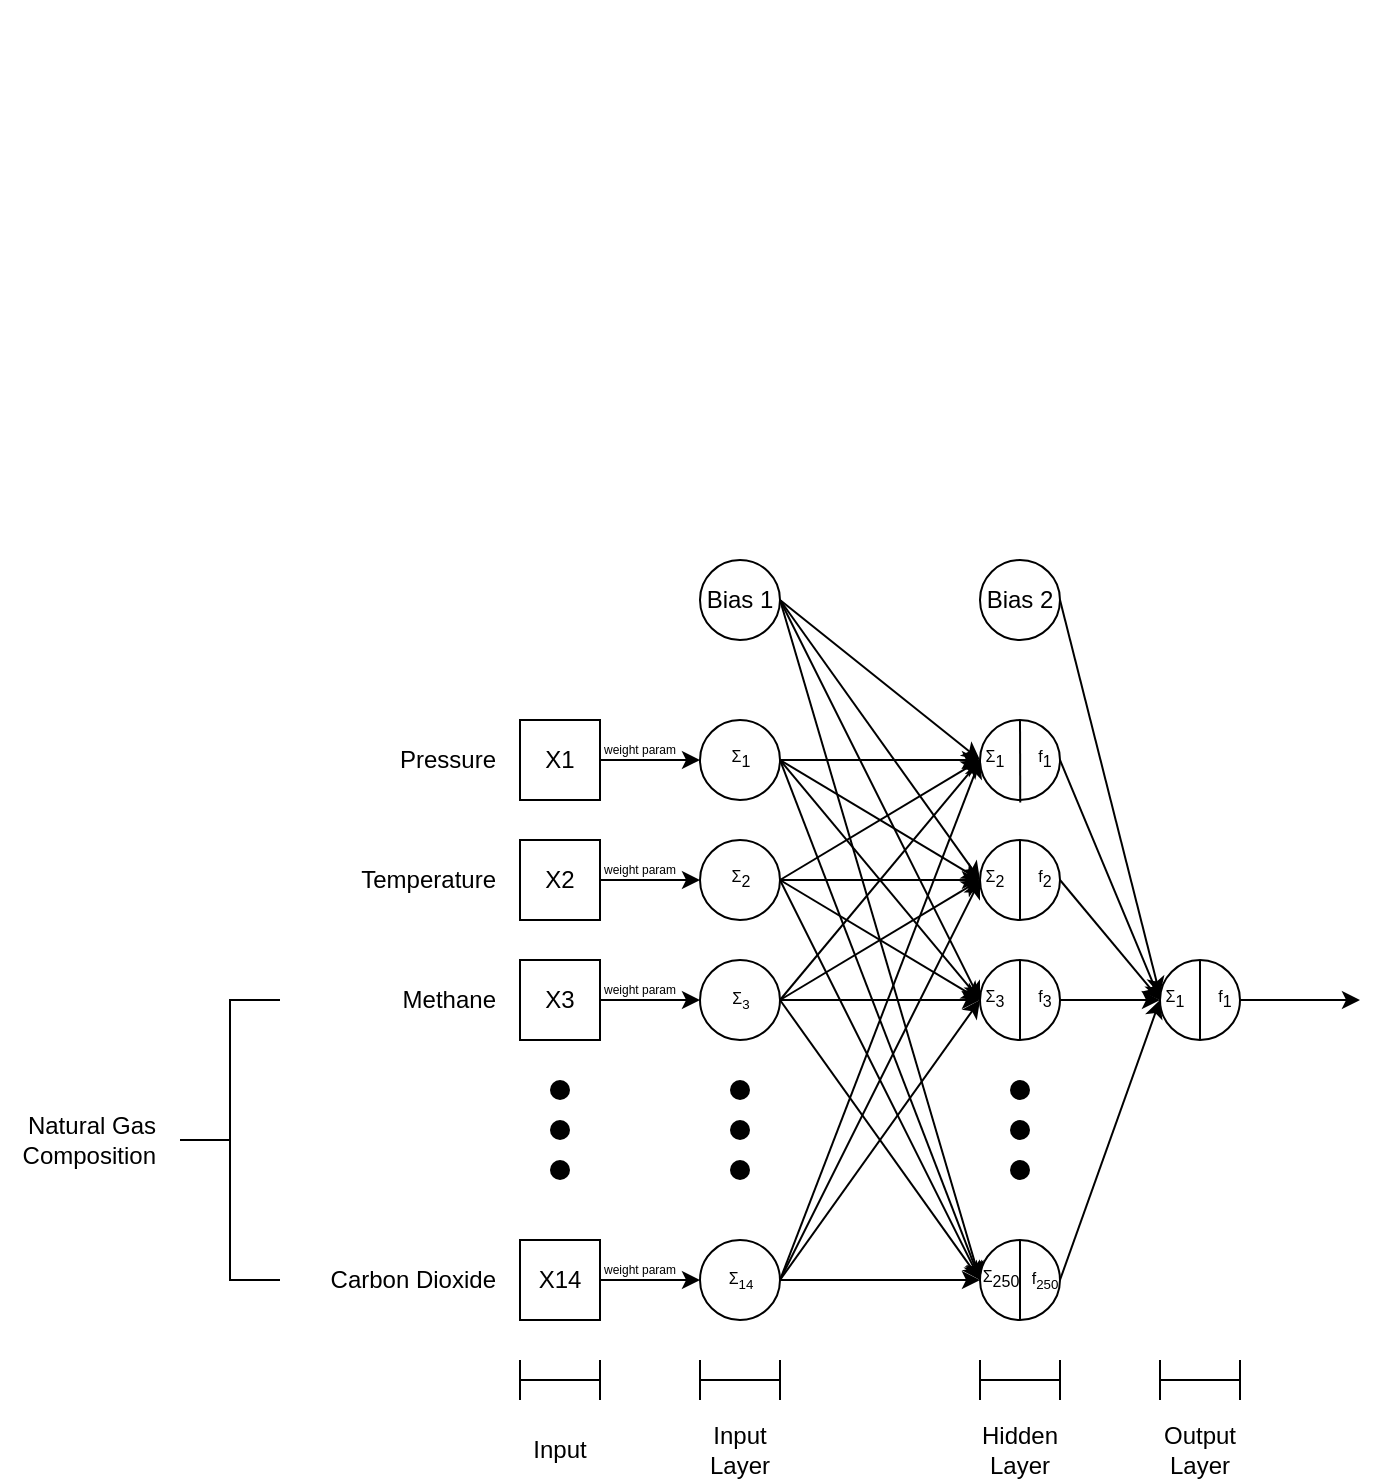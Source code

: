<mxfile version="21.1.2" type="device">
  <diagram name="Page-1" id="vi78OuOjBjBINIuqSUi7">
    <mxGraphModel dx="1407" dy="354" grid="1" gridSize="10" guides="1" tooltips="1" connect="1" arrows="1" fold="1" page="1" pageScale="1" pageWidth="850" pageHeight="1100" math="0" shadow="0">
      <root>
        <mxCell id="0" />
        <mxCell id="1" parent="0" />
        <mxCell id="tOie4yS0ttTG023__Dq2-4" value="" style="shape=image;verticalLabelPosition=bottom;labelBackgroundColor=default;verticalAlign=top;aspect=fixed;imageAspect=0;image=https://www.simplilearn.com/ice9/free_resources_article_thumb/MultilayerANN_1.jpg;" parent="1" vertex="1">
          <mxGeometry x="120" width="520" height="238" as="geometry" />
        </mxCell>
        <mxCell id="HARlUzZvyH4XU_WbIxcL-20" style="edgeStyle=orthogonalEdgeStyle;rounded=0;orthogonalLoop=1;jettySize=auto;html=1;entryX=0;entryY=0.5;entryDx=0;entryDy=0;" parent="1" source="HARlUzZvyH4XU_WbIxcL-1" target="HARlUzZvyH4XU_WbIxcL-19" edge="1">
          <mxGeometry relative="1" as="geometry" />
        </mxCell>
        <mxCell id="HARlUzZvyH4XU_WbIxcL-1" value="X1" style="rounded=0;whiteSpace=wrap;html=1;" parent="1" vertex="1">
          <mxGeometry x="240" y="360" width="40" height="40" as="geometry" />
        </mxCell>
        <mxCell id="HARlUzZvyH4XU_WbIxcL-27" style="edgeStyle=orthogonalEdgeStyle;rounded=0;orthogonalLoop=1;jettySize=auto;html=1;entryX=0;entryY=0.5;entryDx=0;entryDy=0;" parent="1" source="HARlUzZvyH4XU_WbIxcL-2" target="HARlUzZvyH4XU_WbIxcL-21" edge="1">
          <mxGeometry relative="1" as="geometry" />
        </mxCell>
        <mxCell id="HARlUzZvyH4XU_WbIxcL-2" value="X2" style="rounded=0;whiteSpace=wrap;html=1;" parent="1" vertex="1">
          <mxGeometry x="240" y="420" width="40" height="40" as="geometry" />
        </mxCell>
        <mxCell id="HARlUzZvyH4XU_WbIxcL-28" style="edgeStyle=orthogonalEdgeStyle;rounded=0;orthogonalLoop=1;jettySize=auto;html=1;entryX=0;entryY=0.5;entryDx=0;entryDy=0;" parent="1" source="HARlUzZvyH4XU_WbIxcL-3" target="HARlUzZvyH4XU_WbIxcL-22" edge="1">
          <mxGeometry relative="1" as="geometry" />
        </mxCell>
        <mxCell id="HARlUzZvyH4XU_WbIxcL-3" value="X3" style="rounded=0;whiteSpace=wrap;html=1;" parent="1" vertex="1">
          <mxGeometry x="240" y="480" width="40" height="40" as="geometry" />
        </mxCell>
        <mxCell id="HARlUzZvyH4XU_WbIxcL-29" style="edgeStyle=orthogonalEdgeStyle;rounded=0;orthogonalLoop=1;jettySize=auto;html=1;entryX=0;entryY=0.5;entryDx=0;entryDy=0;" parent="1" source="HARlUzZvyH4XU_WbIxcL-4" target="HARlUzZvyH4XU_WbIxcL-23" edge="1">
          <mxGeometry relative="1" as="geometry" />
        </mxCell>
        <mxCell id="HARlUzZvyH4XU_WbIxcL-4" value="X14" style="rounded=0;whiteSpace=wrap;html=1;" parent="1" vertex="1">
          <mxGeometry x="240" y="620" width="40" height="40" as="geometry" />
        </mxCell>
        <mxCell id="HARlUzZvyH4XU_WbIxcL-5" value="" style="ellipse;whiteSpace=wrap;html=1;aspect=fixed;fillColor=#000000;strokeColor=none;" parent="1" vertex="1">
          <mxGeometry x="255" y="540" width="10" height="10" as="geometry" />
        </mxCell>
        <mxCell id="HARlUzZvyH4XU_WbIxcL-6" value="" style="ellipse;whiteSpace=wrap;html=1;aspect=fixed;fillColor=#000000;strokeColor=none;" parent="1" vertex="1">
          <mxGeometry x="255" y="560" width="10" height="10" as="geometry" />
        </mxCell>
        <mxCell id="HARlUzZvyH4XU_WbIxcL-7" value="" style="ellipse;whiteSpace=wrap;html=1;aspect=fixed;fillColor=#000000;strokeColor=none;" parent="1" vertex="1">
          <mxGeometry x="255" y="580" width="10" height="10" as="geometry" />
        </mxCell>
        <mxCell id="HARlUzZvyH4XU_WbIxcL-8" value="Pressure" style="text;html=1;strokeColor=none;fillColor=none;align=right;verticalAlign=middle;whiteSpace=wrap;rounded=0;" parent="1" vertex="1">
          <mxGeometry x="170" y="365" width="60" height="30" as="geometry" />
        </mxCell>
        <mxCell id="HARlUzZvyH4XU_WbIxcL-9" value="Temperature" style="text;html=1;strokeColor=none;fillColor=none;align=right;verticalAlign=middle;whiteSpace=wrap;rounded=0;" parent="1" vertex="1">
          <mxGeometry x="170" y="425" width="60" height="30" as="geometry" />
        </mxCell>
        <mxCell id="HARlUzZvyH4XU_WbIxcL-12" value="Methane" style="text;html=1;strokeColor=none;fillColor=none;align=right;verticalAlign=middle;whiteSpace=wrap;rounded=0;" parent="1" vertex="1">
          <mxGeometry x="170" y="485" width="60" height="30" as="geometry" />
        </mxCell>
        <mxCell id="HARlUzZvyH4XU_WbIxcL-13" value="Carbon Dioxide" style="text;html=1;strokeColor=none;fillColor=none;align=right;verticalAlign=middle;whiteSpace=wrap;rounded=0;" parent="1" vertex="1">
          <mxGeometry x="140" y="625" width="90" height="30" as="geometry" />
        </mxCell>
        <mxCell id="HARlUzZvyH4XU_WbIxcL-14" value="" style="strokeWidth=1;html=1;shape=mxgraph.flowchart.annotation_2;align=left;labelPosition=right;pointerEvents=1;" parent="1" vertex="1">
          <mxGeometry x="70" y="500" width="50" height="140" as="geometry" />
        </mxCell>
        <mxCell id="HARlUzZvyH4XU_WbIxcL-15" value="Natural Gas Composition" style="text;html=1;strokeColor=none;fillColor=none;align=right;verticalAlign=middle;whiteSpace=wrap;rounded=0;" parent="1" vertex="1">
          <mxGeometry x="-20" y="555" width="80" height="30" as="geometry" />
        </mxCell>
        <mxCell id="HARlUzZvyH4XU_WbIxcL-19" value="" style="ellipse;whiteSpace=wrap;html=1;aspect=fixed;" parent="1" vertex="1">
          <mxGeometry x="330" y="360" width="40" height="40" as="geometry" />
        </mxCell>
        <mxCell id="HARlUzZvyH4XU_WbIxcL-21" value="" style="ellipse;whiteSpace=wrap;html=1;aspect=fixed;" parent="1" vertex="1">
          <mxGeometry x="330" y="420" width="40" height="40" as="geometry" />
        </mxCell>
        <mxCell id="HARlUzZvyH4XU_WbIxcL-22" value="" style="ellipse;whiteSpace=wrap;html=1;aspect=fixed;" parent="1" vertex="1">
          <mxGeometry x="330" y="480" width="40" height="40" as="geometry" />
        </mxCell>
        <mxCell id="HARlUzZvyH4XU_WbIxcL-23" value="" style="ellipse;whiteSpace=wrap;html=1;aspect=fixed;" parent="1" vertex="1">
          <mxGeometry x="330" y="620" width="40" height="40" as="geometry" />
        </mxCell>
        <mxCell id="HARlUzZvyH4XU_WbIxcL-24" value="" style="ellipse;whiteSpace=wrap;html=1;aspect=fixed;fillColor=#000000;strokeColor=none;" parent="1" vertex="1">
          <mxGeometry x="345" y="540" width="10" height="10" as="geometry" />
        </mxCell>
        <mxCell id="HARlUzZvyH4XU_WbIxcL-25" value="" style="ellipse;whiteSpace=wrap;html=1;aspect=fixed;fillColor=#000000;strokeColor=none;" parent="1" vertex="1">
          <mxGeometry x="345" y="560" width="10" height="10" as="geometry" />
        </mxCell>
        <mxCell id="HARlUzZvyH4XU_WbIxcL-26" value="" style="ellipse;whiteSpace=wrap;html=1;aspect=fixed;fillColor=#000000;strokeColor=none;" parent="1" vertex="1">
          <mxGeometry x="345" y="580" width="10" height="10" as="geometry" />
        </mxCell>
        <mxCell id="HARlUzZvyH4XU_WbIxcL-30" value="" style="ellipse;whiteSpace=wrap;html=1;aspect=fixed;" parent="1" vertex="1">
          <mxGeometry x="470" y="360" width="40" height="40" as="geometry" />
        </mxCell>
        <mxCell id="HARlUzZvyH4XU_WbIxcL-31" value="" style="ellipse;whiteSpace=wrap;html=1;aspect=fixed;" parent="1" vertex="1">
          <mxGeometry x="470" y="420" width="40" height="40" as="geometry" />
        </mxCell>
        <mxCell id="HARlUzZvyH4XU_WbIxcL-32" value="" style="ellipse;whiteSpace=wrap;html=1;aspect=fixed;" parent="1" vertex="1">
          <mxGeometry x="470" y="480" width="40" height="40" as="geometry" />
        </mxCell>
        <mxCell id="HARlUzZvyH4XU_WbIxcL-33" value="" style="ellipse;whiteSpace=wrap;html=1;aspect=fixed;" parent="1" vertex="1">
          <mxGeometry x="470" y="620" width="40" height="40" as="geometry" />
        </mxCell>
        <mxCell id="HARlUzZvyH4XU_WbIxcL-34" value="" style="ellipse;whiteSpace=wrap;html=1;aspect=fixed;fillColor=#000000;strokeColor=none;" parent="1" vertex="1">
          <mxGeometry x="485" y="540" width="10" height="10" as="geometry" />
        </mxCell>
        <mxCell id="HARlUzZvyH4XU_WbIxcL-35" value="" style="ellipse;whiteSpace=wrap;html=1;aspect=fixed;fillColor=#000000;strokeColor=none;" parent="1" vertex="1">
          <mxGeometry x="485" y="560" width="10" height="10" as="geometry" />
        </mxCell>
        <mxCell id="HARlUzZvyH4XU_WbIxcL-36" value="" style="ellipse;whiteSpace=wrap;html=1;aspect=fixed;fillColor=#000000;strokeColor=none;" parent="1" vertex="1">
          <mxGeometry x="485" y="580" width="10" height="10" as="geometry" />
        </mxCell>
        <mxCell id="HARlUzZvyH4XU_WbIxcL-46" value="" style="endArrow=classic;html=1;rounded=0;exitX=1;exitY=0.5;exitDx=0;exitDy=0;entryX=0;entryY=0.5;entryDx=0;entryDy=0;" parent="1" source="HARlUzZvyH4XU_WbIxcL-19" target="HARlUzZvyH4XU_WbIxcL-30" edge="1">
          <mxGeometry width="50" height="50" relative="1" as="geometry">
            <mxPoint x="390" y="365" as="sourcePoint" />
            <mxPoint x="440" y="315" as="targetPoint" />
          </mxGeometry>
        </mxCell>
        <mxCell id="HARlUzZvyH4XU_WbIxcL-47" value="" style="endArrow=classic;html=1;rounded=0;exitX=1;exitY=0.5;exitDx=0;exitDy=0;entryX=0;entryY=0.5;entryDx=0;entryDy=0;" parent="1" source="HARlUzZvyH4XU_WbIxcL-19" target="HARlUzZvyH4XU_WbIxcL-31" edge="1">
          <mxGeometry width="50" height="50" relative="1" as="geometry">
            <mxPoint x="380" y="390" as="sourcePoint" />
            <mxPoint x="480" y="390" as="targetPoint" />
          </mxGeometry>
        </mxCell>
        <mxCell id="HARlUzZvyH4XU_WbIxcL-48" value="" style="endArrow=classic;html=1;rounded=0;exitX=1;exitY=0.5;exitDx=0;exitDy=0;entryX=0;entryY=0.5;entryDx=0;entryDy=0;" parent="1" source="HARlUzZvyH4XU_WbIxcL-19" target="HARlUzZvyH4XU_WbIxcL-32" edge="1">
          <mxGeometry width="50" height="50" relative="1" as="geometry">
            <mxPoint x="380" y="390" as="sourcePoint" />
            <mxPoint x="480" y="450" as="targetPoint" />
          </mxGeometry>
        </mxCell>
        <mxCell id="HARlUzZvyH4XU_WbIxcL-49" value="" style="endArrow=classic;html=1;rounded=0;exitX=1;exitY=0.5;exitDx=0;exitDy=0;entryX=0;entryY=0.5;entryDx=0;entryDy=0;" parent="1" source="HARlUzZvyH4XU_WbIxcL-19" target="HARlUzZvyH4XU_WbIxcL-33" edge="1">
          <mxGeometry width="50" height="50" relative="1" as="geometry">
            <mxPoint x="380" y="390" as="sourcePoint" />
            <mxPoint x="480" y="510" as="targetPoint" />
          </mxGeometry>
        </mxCell>
        <mxCell id="HARlUzZvyH4XU_WbIxcL-50" value="" style="endArrow=classic;html=1;rounded=0;exitX=1;exitY=0.5;exitDx=0;exitDy=0;entryX=0;entryY=0.5;entryDx=0;entryDy=0;" parent="1" source="HARlUzZvyH4XU_WbIxcL-21" target="HARlUzZvyH4XU_WbIxcL-30" edge="1">
          <mxGeometry width="50" height="50" relative="1" as="geometry">
            <mxPoint x="390" y="400" as="sourcePoint" />
            <mxPoint x="490" y="520" as="targetPoint" />
          </mxGeometry>
        </mxCell>
        <mxCell id="HARlUzZvyH4XU_WbIxcL-51" value="" style="endArrow=classic;html=1;rounded=0;exitX=1;exitY=0.5;exitDx=0;exitDy=0;entryX=0;entryY=0.5;entryDx=0;entryDy=0;" parent="1" source="HARlUzZvyH4XU_WbIxcL-21" target="HARlUzZvyH4XU_WbIxcL-31" edge="1">
          <mxGeometry width="50" height="50" relative="1" as="geometry">
            <mxPoint x="380" y="450" as="sourcePoint" />
            <mxPoint x="480" y="390" as="targetPoint" />
          </mxGeometry>
        </mxCell>
        <mxCell id="HARlUzZvyH4XU_WbIxcL-52" value="" style="endArrow=classic;html=1;rounded=0;exitX=1;exitY=0.5;exitDx=0;exitDy=0;entryX=0;entryY=0.5;entryDx=0;entryDy=0;" parent="1" source="HARlUzZvyH4XU_WbIxcL-21" target="HARlUzZvyH4XU_WbIxcL-32" edge="1">
          <mxGeometry width="50" height="50" relative="1" as="geometry">
            <mxPoint x="390" y="460" as="sourcePoint" />
            <mxPoint x="490" y="400" as="targetPoint" />
          </mxGeometry>
        </mxCell>
        <mxCell id="HARlUzZvyH4XU_WbIxcL-53" value="" style="endArrow=classic;html=1;rounded=0;exitX=1;exitY=0.5;exitDx=0;exitDy=0;entryX=0;entryY=0.5;entryDx=0;entryDy=0;" parent="1" source="HARlUzZvyH4XU_WbIxcL-21" target="HARlUzZvyH4XU_WbIxcL-33" edge="1">
          <mxGeometry width="50" height="50" relative="1" as="geometry">
            <mxPoint x="400" y="470" as="sourcePoint" />
            <mxPoint x="500" y="410" as="targetPoint" />
          </mxGeometry>
        </mxCell>
        <mxCell id="HARlUzZvyH4XU_WbIxcL-54" value="" style="endArrow=classic;html=1;rounded=0;exitX=1;exitY=0.5;exitDx=0;exitDy=0;entryX=0;entryY=0.5;entryDx=0;entryDy=0;" parent="1" source="HARlUzZvyH4XU_WbIxcL-22" target="HARlUzZvyH4XU_WbIxcL-30" edge="1">
          <mxGeometry width="50" height="50" relative="1" as="geometry">
            <mxPoint x="380" y="450" as="sourcePoint" />
            <mxPoint x="480" y="650" as="targetPoint" />
          </mxGeometry>
        </mxCell>
        <mxCell id="HARlUzZvyH4XU_WbIxcL-55" value="" style="endArrow=classic;html=1;rounded=0;exitX=1;exitY=0.5;exitDx=0;exitDy=0;entryX=0;entryY=0.5;entryDx=0;entryDy=0;" parent="1" source="HARlUzZvyH4XU_WbIxcL-22" target="HARlUzZvyH4XU_WbIxcL-31" edge="1">
          <mxGeometry width="50" height="50" relative="1" as="geometry">
            <mxPoint x="380" y="510" as="sourcePoint" />
            <mxPoint x="480" y="390" as="targetPoint" />
          </mxGeometry>
        </mxCell>
        <mxCell id="HARlUzZvyH4XU_WbIxcL-56" value="" style="endArrow=classic;html=1;rounded=0;exitX=1;exitY=0.5;exitDx=0;exitDy=0;entryX=0;entryY=0.5;entryDx=0;entryDy=0;" parent="1" source="HARlUzZvyH4XU_WbIxcL-22" target="HARlUzZvyH4XU_WbIxcL-32" edge="1">
          <mxGeometry width="50" height="50" relative="1" as="geometry">
            <mxPoint x="390" y="520" as="sourcePoint" />
            <mxPoint x="490" y="400" as="targetPoint" />
          </mxGeometry>
        </mxCell>
        <mxCell id="HARlUzZvyH4XU_WbIxcL-57" value="" style="endArrow=classic;html=1;rounded=0;exitX=1;exitY=0.5;exitDx=0;exitDy=0;entryX=0;entryY=0.5;entryDx=0;entryDy=0;" parent="1" source="HARlUzZvyH4XU_WbIxcL-22" target="HARlUzZvyH4XU_WbIxcL-33" edge="1">
          <mxGeometry width="50" height="50" relative="1" as="geometry">
            <mxPoint x="400" y="530" as="sourcePoint" />
            <mxPoint x="500" y="410" as="targetPoint" />
          </mxGeometry>
        </mxCell>
        <mxCell id="HARlUzZvyH4XU_WbIxcL-58" value="" style="endArrow=classic;html=1;rounded=0;exitX=1;exitY=0.5;exitDx=0;exitDy=0;entryX=0;entryY=0.5;entryDx=0;entryDy=0;" parent="1" source="HARlUzZvyH4XU_WbIxcL-23" target="HARlUzZvyH4XU_WbIxcL-30" edge="1">
          <mxGeometry width="50" height="50" relative="1" as="geometry">
            <mxPoint x="410" y="540" as="sourcePoint" />
            <mxPoint x="510" y="420" as="targetPoint" />
          </mxGeometry>
        </mxCell>
        <mxCell id="HARlUzZvyH4XU_WbIxcL-59" value="" style="endArrow=classic;html=1;rounded=0;exitX=1;exitY=0.5;exitDx=0;exitDy=0;entryX=0;entryY=0.5;entryDx=0;entryDy=0;" parent="1" source="HARlUzZvyH4XU_WbIxcL-23" target="HARlUzZvyH4XU_WbIxcL-31" edge="1">
          <mxGeometry width="50" height="50" relative="1" as="geometry">
            <mxPoint x="420" y="550" as="sourcePoint" />
            <mxPoint x="520" y="430" as="targetPoint" />
          </mxGeometry>
        </mxCell>
        <mxCell id="HARlUzZvyH4XU_WbIxcL-60" value="" style="endArrow=classic;html=1;rounded=0;exitX=1;exitY=0.5;exitDx=0;exitDy=0;entryX=0;entryY=0.5;entryDx=0;entryDy=0;" parent="1" source="HARlUzZvyH4XU_WbIxcL-23" target="HARlUzZvyH4XU_WbIxcL-32" edge="1">
          <mxGeometry width="50" height="50" relative="1" as="geometry">
            <mxPoint x="430" y="560" as="sourcePoint" />
            <mxPoint x="530" y="440" as="targetPoint" />
          </mxGeometry>
        </mxCell>
        <mxCell id="HARlUzZvyH4XU_WbIxcL-61" value="" style="endArrow=classic;html=1;rounded=0;exitX=1;exitY=0.5;exitDx=0;exitDy=0;entryX=0;entryY=0.5;entryDx=0;entryDy=0;" parent="1" source="HARlUzZvyH4XU_WbIxcL-23" target="HARlUzZvyH4XU_WbIxcL-33" edge="1">
          <mxGeometry width="50" height="50" relative="1" as="geometry">
            <mxPoint x="440" y="570" as="sourcePoint" />
            <mxPoint x="540" y="450" as="targetPoint" />
          </mxGeometry>
        </mxCell>
        <mxCell id="HARlUzZvyH4XU_WbIxcL-62" value="" style="ellipse;whiteSpace=wrap;html=1;aspect=fixed;" parent="1" vertex="1">
          <mxGeometry x="560" y="480" width="40" height="40" as="geometry" />
        </mxCell>
        <mxCell id="HARlUzZvyH4XU_WbIxcL-65" value="" style="endArrow=classic;html=1;rounded=0;exitX=1;exitY=0.5;exitDx=0;exitDy=0;entryX=0;entryY=0.5;entryDx=0;entryDy=0;" parent="1" source="HARlUzZvyH4XU_WbIxcL-30" target="HARlUzZvyH4XU_WbIxcL-62" edge="1">
          <mxGeometry width="50" height="50" relative="1" as="geometry">
            <mxPoint x="380" y="390" as="sourcePoint" />
            <mxPoint x="480" y="390" as="targetPoint" />
          </mxGeometry>
        </mxCell>
        <mxCell id="HARlUzZvyH4XU_WbIxcL-66" value="" style="endArrow=classic;html=1;rounded=0;exitX=1;exitY=0.5;exitDx=0;exitDy=0;entryX=0;entryY=0.5;entryDx=0;entryDy=0;" parent="1" source="HARlUzZvyH4XU_WbIxcL-31" target="HARlUzZvyH4XU_WbIxcL-62" edge="1">
          <mxGeometry width="50" height="50" relative="1" as="geometry">
            <mxPoint x="390" y="400" as="sourcePoint" />
            <mxPoint x="490" y="400" as="targetPoint" />
          </mxGeometry>
        </mxCell>
        <mxCell id="HARlUzZvyH4XU_WbIxcL-67" value="" style="endArrow=classic;html=1;rounded=0;exitX=1;exitY=0.5;exitDx=0;exitDy=0;entryX=0;entryY=0.5;entryDx=0;entryDy=0;" parent="1" source="HARlUzZvyH4XU_WbIxcL-32" target="HARlUzZvyH4XU_WbIxcL-62" edge="1">
          <mxGeometry width="50" height="50" relative="1" as="geometry">
            <mxPoint x="530" y="500" as="sourcePoint" />
            <mxPoint x="540" y="530" as="targetPoint" />
          </mxGeometry>
        </mxCell>
        <mxCell id="HARlUzZvyH4XU_WbIxcL-70" value="" style="endArrow=classic;html=1;rounded=0;exitX=1;exitY=0.5;exitDx=0;exitDy=0;entryX=0;entryY=0.5;entryDx=0;entryDy=0;" parent="1" source="HARlUzZvyH4XU_WbIxcL-33" target="HARlUzZvyH4XU_WbIxcL-62" edge="1">
          <mxGeometry width="50" height="50" relative="1" as="geometry">
            <mxPoint x="430" y="440" as="sourcePoint" />
            <mxPoint x="530" y="440" as="targetPoint" />
          </mxGeometry>
        </mxCell>
        <mxCell id="HARlUzZvyH4XU_WbIxcL-71" value="" style="endArrow=classic;html=1;rounded=0;exitX=1;exitY=0.5;exitDx=0;exitDy=0;" parent="1" source="HARlUzZvyH4XU_WbIxcL-62" edge="1">
          <mxGeometry width="50" height="50" relative="1" as="geometry">
            <mxPoint x="440" y="450" as="sourcePoint" />
            <mxPoint x="660" y="500" as="targetPoint" />
          </mxGeometry>
        </mxCell>
        <mxCell id="HARlUzZvyH4XU_WbIxcL-75" value="Σ&lt;sub style=&quot;font-size: 8px;&quot;&gt;1&lt;/sub&gt;" style="text;html=1;strokeColor=none;fillColor=none;align=center;verticalAlign=middle;whiteSpace=wrap;rounded=0;fontSize=8;" parent="1" vertex="1">
          <mxGeometry x="342.5" y="375" width="15" height="10" as="geometry" />
        </mxCell>
        <mxCell id="HARlUzZvyH4XU_WbIxcL-76" value="Σ&lt;sub style=&quot;font-size: 8px;&quot;&gt;2&lt;/sub&gt;" style="text;html=1;strokeColor=none;fillColor=none;align=center;verticalAlign=middle;whiteSpace=wrap;rounded=0;fontSize=8;" parent="1" vertex="1">
          <mxGeometry x="342.5" y="435" width="15" height="10" as="geometry" />
        </mxCell>
        <mxCell id="HARlUzZvyH4XU_WbIxcL-77" value="Σ&lt;sub&gt;3&lt;/sub&gt;" style="text;html=1;strokeColor=none;fillColor=none;align=center;verticalAlign=middle;whiteSpace=wrap;rounded=0;fontSize=8;" parent="1" vertex="1">
          <mxGeometry x="342.5" y="495" width="15" height="10" as="geometry" />
        </mxCell>
        <mxCell id="HARlUzZvyH4XU_WbIxcL-78" value="Σ&lt;sub&gt;14&lt;/sub&gt;" style="text;html=1;strokeColor=none;fillColor=none;align=center;verticalAlign=middle;whiteSpace=wrap;rounded=0;fontSize=8;" parent="1" vertex="1">
          <mxGeometry x="342.5" y="635" width="15" height="10" as="geometry" />
        </mxCell>
        <mxCell id="HARlUzZvyH4XU_WbIxcL-79" value="Σ&lt;sub style=&quot;font-size: 8px;&quot;&gt;1&lt;/sub&gt;" style="text;html=1;strokeColor=none;fillColor=none;align=center;verticalAlign=middle;whiteSpace=wrap;rounded=0;fontSize=8;" parent="1" vertex="1">
          <mxGeometry x="470" y="375" width="15" height="10" as="geometry" />
        </mxCell>
        <mxCell id="HARlUzZvyH4XU_WbIxcL-80" value="f&lt;sub style=&quot;font-size: 8px;&quot;&gt;1&lt;/sub&gt;" style="text;html=1;strokeColor=none;fillColor=none;align=center;verticalAlign=middle;whiteSpace=wrap;rounded=0;fontSize=8;" parent="1" vertex="1">
          <mxGeometry x="495" y="375" width="15" height="10" as="geometry" />
        </mxCell>
        <mxCell id="HARlUzZvyH4XU_WbIxcL-81" value="" style="endArrow=none;html=1;rounded=0;entryX=0.5;entryY=0;entryDx=0;entryDy=0;exitX=0.503;exitY=1.03;exitDx=0;exitDy=0;exitPerimeter=0;" parent="1" source="HARlUzZvyH4XU_WbIxcL-30" target="HARlUzZvyH4XU_WbIxcL-30" edge="1">
          <mxGeometry width="50" height="50" relative="1" as="geometry">
            <mxPoint x="500" y="410" as="sourcePoint" />
            <mxPoint x="550" y="360" as="targetPoint" />
          </mxGeometry>
        </mxCell>
        <mxCell id="HARlUzZvyH4XU_WbIxcL-82" value="" style="endArrow=none;html=1;rounded=0;entryX=0.5;entryY=0;entryDx=0;entryDy=0;exitX=0.5;exitY=1;exitDx=0;exitDy=0;" parent="1" source="HARlUzZvyH4XU_WbIxcL-31" edge="1">
          <mxGeometry width="50" height="50" relative="1" as="geometry">
            <mxPoint x="490" y="461" as="sourcePoint" />
            <mxPoint x="490" y="420" as="targetPoint" />
          </mxGeometry>
        </mxCell>
        <mxCell id="HARlUzZvyH4XU_WbIxcL-83" value="f&lt;sub style=&quot;font-size: 8px;&quot;&gt;2&lt;/sub&gt;" style="text;html=1;strokeColor=none;fillColor=none;align=center;verticalAlign=middle;whiteSpace=wrap;rounded=0;fontSize=8;" parent="1" vertex="1">
          <mxGeometry x="495" y="435" width="15" height="10" as="geometry" />
        </mxCell>
        <mxCell id="HARlUzZvyH4XU_WbIxcL-84" value="Σ&lt;sub style=&quot;font-size: 8px;&quot;&gt;2&lt;/sub&gt;" style="text;html=1;strokeColor=none;fillColor=none;align=center;verticalAlign=middle;whiteSpace=wrap;rounded=0;fontSize=8;" parent="1" vertex="1">
          <mxGeometry x="470" y="435" width="15" height="10" as="geometry" />
        </mxCell>
        <mxCell id="HARlUzZvyH4XU_WbIxcL-85" value="" style="endArrow=none;html=1;rounded=0;entryX=0.5;entryY=0;entryDx=0;entryDy=0;exitX=0.5;exitY=1;exitDx=0;exitDy=0;" parent="1" source="HARlUzZvyH4XU_WbIxcL-32" target="HARlUzZvyH4XU_WbIxcL-32" edge="1">
          <mxGeometry width="50" height="50" relative="1" as="geometry">
            <mxPoint x="490" y="521" as="sourcePoint" />
            <mxPoint x="490" y="480" as="targetPoint" />
          </mxGeometry>
        </mxCell>
        <mxCell id="HARlUzZvyH4XU_WbIxcL-86" value="f&lt;sub style=&quot;font-size: 8px;&quot;&gt;3&lt;/sub&gt;" style="text;html=1;strokeColor=none;fillColor=none;align=center;verticalAlign=middle;whiteSpace=wrap;rounded=0;fontSize=8;" parent="1" vertex="1">
          <mxGeometry x="495" y="495" width="15" height="10" as="geometry" />
        </mxCell>
        <mxCell id="HARlUzZvyH4XU_WbIxcL-87" value="Σ&lt;sub style=&quot;font-size: 8px;&quot;&gt;3&lt;/sub&gt;" style="text;html=1;strokeColor=none;fillColor=none;align=center;verticalAlign=middle;whiteSpace=wrap;rounded=0;fontSize=8;" parent="1" vertex="1">
          <mxGeometry x="470" y="495" width="15" height="10" as="geometry" />
        </mxCell>
        <mxCell id="HARlUzZvyH4XU_WbIxcL-89" value="" style="endArrow=none;html=1;rounded=0;entryX=0.5;entryY=0;entryDx=0;entryDy=0;exitX=0.5;exitY=1;exitDx=0;exitDy=0;" parent="1" source="HARlUzZvyH4XU_WbIxcL-33" target="HARlUzZvyH4XU_WbIxcL-33" edge="1">
          <mxGeometry width="50" height="50" relative="1" as="geometry">
            <mxPoint x="490" y="660" as="sourcePoint" />
            <mxPoint x="490" y="620" as="targetPoint" />
          </mxGeometry>
        </mxCell>
        <mxCell id="HARlUzZvyH4XU_WbIxcL-90" value="Σ&lt;sub style=&quot;font-size: 8px;&quot;&gt;250&lt;/sub&gt;" style="text;html=1;strokeColor=none;fillColor=none;align=center;verticalAlign=middle;whiteSpace=wrap;rounded=0;fontSize=8;" parent="1" vertex="1">
          <mxGeometry x="473" y="635" width="15" height="10" as="geometry" />
        </mxCell>
        <mxCell id="HARlUzZvyH4XU_WbIxcL-91" value="f&lt;sub&gt;250&lt;/sub&gt;" style="text;html=1;strokeColor=none;fillColor=none;align=center;verticalAlign=middle;whiteSpace=wrap;rounded=0;fontSize=8;" parent="1" vertex="1">
          <mxGeometry x="495" y="635" width="15" height="10" as="geometry" />
        </mxCell>
        <mxCell id="HARlUzZvyH4XU_WbIxcL-93" value="f&lt;sub style=&quot;font-size: 8px;&quot;&gt;1&lt;/sub&gt;" style="text;html=1;strokeColor=none;fillColor=none;align=center;verticalAlign=middle;whiteSpace=wrap;rounded=0;fontSize=8;" parent="1" vertex="1">
          <mxGeometry x="585" y="495" width="15" height="10" as="geometry" />
        </mxCell>
        <mxCell id="HARlUzZvyH4XU_WbIxcL-94" value="" style="endArrow=none;html=1;rounded=0;entryX=0.5;entryY=0;entryDx=0;entryDy=0;exitX=0.5;exitY=1;exitDx=0;exitDy=0;" parent="1" edge="1">
          <mxGeometry width="50" height="50" relative="1" as="geometry">
            <mxPoint x="580" y="520" as="sourcePoint" />
            <mxPoint x="580" y="480" as="targetPoint" />
          </mxGeometry>
        </mxCell>
        <mxCell id="HARlUzZvyH4XU_WbIxcL-95" value="Σ&lt;sub style=&quot;font-size: 8px;&quot;&gt;1&lt;/sub&gt;" style="text;html=1;strokeColor=none;fillColor=none;align=center;verticalAlign=middle;whiteSpace=wrap;rounded=0;fontSize=8;" parent="1" vertex="1">
          <mxGeometry x="560" y="495" width="15" height="10" as="geometry" />
        </mxCell>
        <mxCell id="HARlUzZvyH4XU_WbIxcL-96" value="" style="shape=crossbar;whiteSpace=wrap;html=1;rounded=1;" parent="1" vertex="1">
          <mxGeometry x="240" y="680" width="40" height="20" as="geometry" />
        </mxCell>
        <mxCell id="HARlUzZvyH4XU_WbIxcL-97" value="Input" style="text;html=1;strokeColor=none;fillColor=none;align=center;verticalAlign=middle;whiteSpace=wrap;rounded=0;" parent="1" vertex="1">
          <mxGeometry x="235" y="710" width="50" height="30" as="geometry" />
        </mxCell>
        <mxCell id="HARlUzZvyH4XU_WbIxcL-98" value="" style="shape=crossbar;whiteSpace=wrap;html=1;rounded=1;" parent="1" vertex="1">
          <mxGeometry x="330" y="680" width="40" height="20" as="geometry" />
        </mxCell>
        <mxCell id="HARlUzZvyH4XU_WbIxcL-99" value="Input Layer" style="text;html=1;strokeColor=none;fillColor=none;align=center;verticalAlign=middle;whiteSpace=wrap;rounded=0;" parent="1" vertex="1">
          <mxGeometry x="325" y="710" width="50" height="30" as="geometry" />
        </mxCell>
        <mxCell id="HARlUzZvyH4XU_WbIxcL-100" value="" style="shape=crossbar;whiteSpace=wrap;html=1;rounded=1;" parent="1" vertex="1">
          <mxGeometry x="470" y="680" width="40" height="20" as="geometry" />
        </mxCell>
        <mxCell id="HARlUzZvyH4XU_WbIxcL-101" value="Hidden Layer" style="text;html=1;strokeColor=none;fillColor=none;align=center;verticalAlign=middle;whiteSpace=wrap;rounded=0;" parent="1" vertex="1">
          <mxGeometry x="465" y="710" width="50" height="30" as="geometry" />
        </mxCell>
        <mxCell id="HARlUzZvyH4XU_WbIxcL-102" value="" style="shape=crossbar;whiteSpace=wrap;html=1;rounded=1;" parent="1" vertex="1">
          <mxGeometry x="560" y="680" width="40" height="20" as="geometry" />
        </mxCell>
        <mxCell id="HARlUzZvyH4XU_WbIxcL-103" value="Output Layer" style="text;html=1;strokeColor=none;fillColor=none;align=center;verticalAlign=middle;whiteSpace=wrap;rounded=0;" parent="1" vertex="1">
          <mxGeometry x="555" y="710" width="50" height="30" as="geometry" />
        </mxCell>
        <mxCell id="POMarzmqtmus95zCuH13-1" value="" style="ellipse;whiteSpace=wrap;html=1;aspect=fixed;" vertex="1" parent="1">
          <mxGeometry x="330" y="280" width="40" height="40" as="geometry" />
        </mxCell>
        <mxCell id="POMarzmqtmus95zCuH13-3" value="" style="ellipse;whiteSpace=wrap;html=1;aspect=fixed;" vertex="1" parent="1">
          <mxGeometry x="470" y="280" width="40" height="40" as="geometry" />
        </mxCell>
        <mxCell id="POMarzmqtmus95zCuH13-6" value="" style="endArrow=classic;html=1;rounded=0;exitX=1;exitY=0.5;exitDx=0;exitDy=0;entryX=0;entryY=0.5;entryDx=0;entryDy=0;" edge="1" parent="1" source="POMarzmqtmus95zCuH13-1" target="HARlUzZvyH4XU_WbIxcL-79">
          <mxGeometry width="50" height="50" relative="1" as="geometry">
            <mxPoint x="382.5" y="310" as="sourcePoint" />
            <mxPoint x="482.5" y="310" as="targetPoint" />
          </mxGeometry>
        </mxCell>
        <mxCell id="POMarzmqtmus95zCuH13-7" value="" style="endArrow=classic;html=1;rounded=0;exitX=1;exitY=0.5;exitDx=0;exitDy=0;entryX=0;entryY=0.5;entryDx=0;entryDy=0;" edge="1" parent="1" source="POMarzmqtmus95zCuH13-1" target="HARlUzZvyH4XU_WbIxcL-84">
          <mxGeometry width="50" height="50" relative="1" as="geometry">
            <mxPoint x="380" y="310" as="sourcePoint" />
            <mxPoint x="480" y="390" as="targetPoint" />
          </mxGeometry>
        </mxCell>
        <mxCell id="POMarzmqtmus95zCuH13-8" value="" style="endArrow=classic;html=1;rounded=0;exitX=1;exitY=0.5;exitDx=0;exitDy=0;entryX=0;entryY=0.5;entryDx=0;entryDy=0;" edge="1" parent="1" source="POMarzmqtmus95zCuH13-1" target="HARlUzZvyH4XU_WbIxcL-87">
          <mxGeometry width="50" height="50" relative="1" as="geometry">
            <mxPoint x="390" y="320" as="sourcePoint" />
            <mxPoint x="490" y="400" as="targetPoint" />
          </mxGeometry>
        </mxCell>
        <mxCell id="POMarzmqtmus95zCuH13-9" value="" style="endArrow=classic;html=1;rounded=0;exitX=1;exitY=0.5;exitDx=0;exitDy=0;entryX=0;entryY=0.5;entryDx=0;entryDy=0;" edge="1" parent="1" source="POMarzmqtmus95zCuH13-1" target="HARlUzZvyH4XU_WbIxcL-33">
          <mxGeometry width="50" height="50" relative="1" as="geometry">
            <mxPoint x="380" y="310" as="sourcePoint" />
            <mxPoint x="480" y="580" as="targetPoint" />
          </mxGeometry>
        </mxCell>
        <mxCell id="POMarzmqtmus95zCuH13-10" value="" style="endArrow=classic;html=1;rounded=0;exitX=1;exitY=0.5;exitDx=0;exitDy=0;entryX=0;entryY=0.25;entryDx=0;entryDy=0;" edge="1" parent="1" source="POMarzmqtmus95zCuH13-3" target="HARlUzZvyH4XU_WbIxcL-95">
          <mxGeometry width="50" height="50" relative="1" as="geometry">
            <mxPoint x="390" y="320" as="sourcePoint" />
            <mxPoint x="490" y="520" as="targetPoint" />
          </mxGeometry>
        </mxCell>
        <mxCell id="POMarzmqtmus95zCuH13-11" value="Bias 1" style="text;strokeColor=none;align=center;fillColor=none;html=1;verticalAlign=middle;whiteSpace=wrap;rounded=0;" vertex="1" parent="1">
          <mxGeometry x="320" y="285" width="60" height="30" as="geometry" />
        </mxCell>
        <mxCell id="POMarzmqtmus95zCuH13-12" value="Bias 2" style="text;strokeColor=none;align=center;fillColor=none;html=1;verticalAlign=middle;whiteSpace=wrap;rounded=0;" vertex="1" parent="1">
          <mxGeometry x="460" y="285" width="60" height="30" as="geometry" />
        </mxCell>
        <mxCell id="POMarzmqtmus95zCuH13-16" value="&lt;font style=&quot;font-size: 6px;&quot;&gt;weight param&lt;/font&gt;" style="text;html=1;strokeColor=none;fillColor=none;align=center;verticalAlign=middle;whiteSpace=wrap;rounded=0;fontSize=6;" vertex="1" parent="1">
          <mxGeometry x="280" y="490" width="40" height="10" as="geometry" />
        </mxCell>
        <mxCell id="POMarzmqtmus95zCuH13-17" value="&lt;font style=&quot;font-size: 6px;&quot;&gt;weight param&lt;/font&gt;" style="text;html=1;strokeColor=none;fillColor=none;align=center;verticalAlign=middle;whiteSpace=wrap;rounded=0;fontSize=6;" vertex="1" parent="1">
          <mxGeometry x="280" y="630" width="40" height="10" as="geometry" />
        </mxCell>
        <mxCell id="POMarzmqtmus95zCuH13-18" value="&lt;font style=&quot;font-size: 6px;&quot;&gt;weight param&lt;/font&gt;" style="text;html=1;strokeColor=none;fillColor=none;align=center;verticalAlign=middle;whiteSpace=wrap;rounded=0;fontSize=6;" vertex="1" parent="1">
          <mxGeometry x="280" y="430" width="40" height="10" as="geometry" />
        </mxCell>
        <mxCell id="POMarzmqtmus95zCuH13-19" value="&lt;font style=&quot;font-size: 6px;&quot;&gt;weight param&lt;/font&gt;" style="text;html=1;strokeColor=none;fillColor=none;align=center;verticalAlign=middle;whiteSpace=wrap;rounded=0;fontSize=6;" vertex="1" parent="1">
          <mxGeometry x="280" y="370" width="40" height="10" as="geometry" />
        </mxCell>
      </root>
    </mxGraphModel>
  </diagram>
</mxfile>
